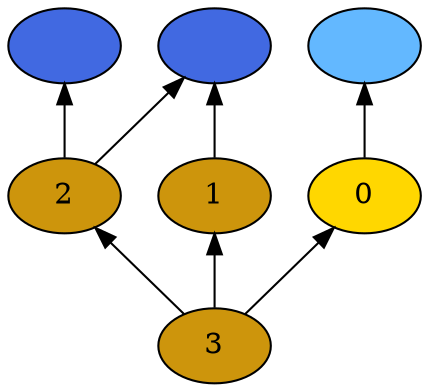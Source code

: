 digraph {
rankdir=BT
fontsize=24
1["shape" ="ellipse" "style" ="filled" "fillcolor" ="darkgoldenrod3" "label" ="3" ]
2["shape" ="ellipse" "style" ="filled" "fillcolor" ="darkgoldenrod3" "label" ="2" ]
3["shape" ="ellipse" "style" ="filled" "fillcolor" ="darkgoldenrod3" "label" ="1" ]
4["shape" ="ellipse" "style" ="filled" "fillcolor" ="gold" "label" ="0" ]
5["shape" ="ellipse" "style" ="filled" "fillcolor" ="royalblue" "label" ="" ]
6["shape" ="ellipse" "style" ="filled" "fillcolor" ="royalblue" "label" ="" ]
7["shape" ="ellipse" "style" ="filled" "fillcolor" ="steelblue1" "label" ="" ]
1 -> 2["color" ="black" "style" ="solid" "arrowhead" ="normal" ]
1 -> 3["color" ="black" "style" ="solid" "arrowhead" ="normal" ]
1 -> 4["color" ="black" "style" ="solid" "arrowhead" ="normal" ]
2 -> 5["color" ="black" "style" ="solid" "arrowhead" ="normal" ]
2 -> 6["color" ="black" "style" ="solid" "arrowhead" ="normal" ]
3 -> 6["color" ="black" "style" ="solid" "arrowhead" ="normal" ]
4 -> 7["color" ="black" "style" ="solid" "arrowhead" ="normal" ]
}